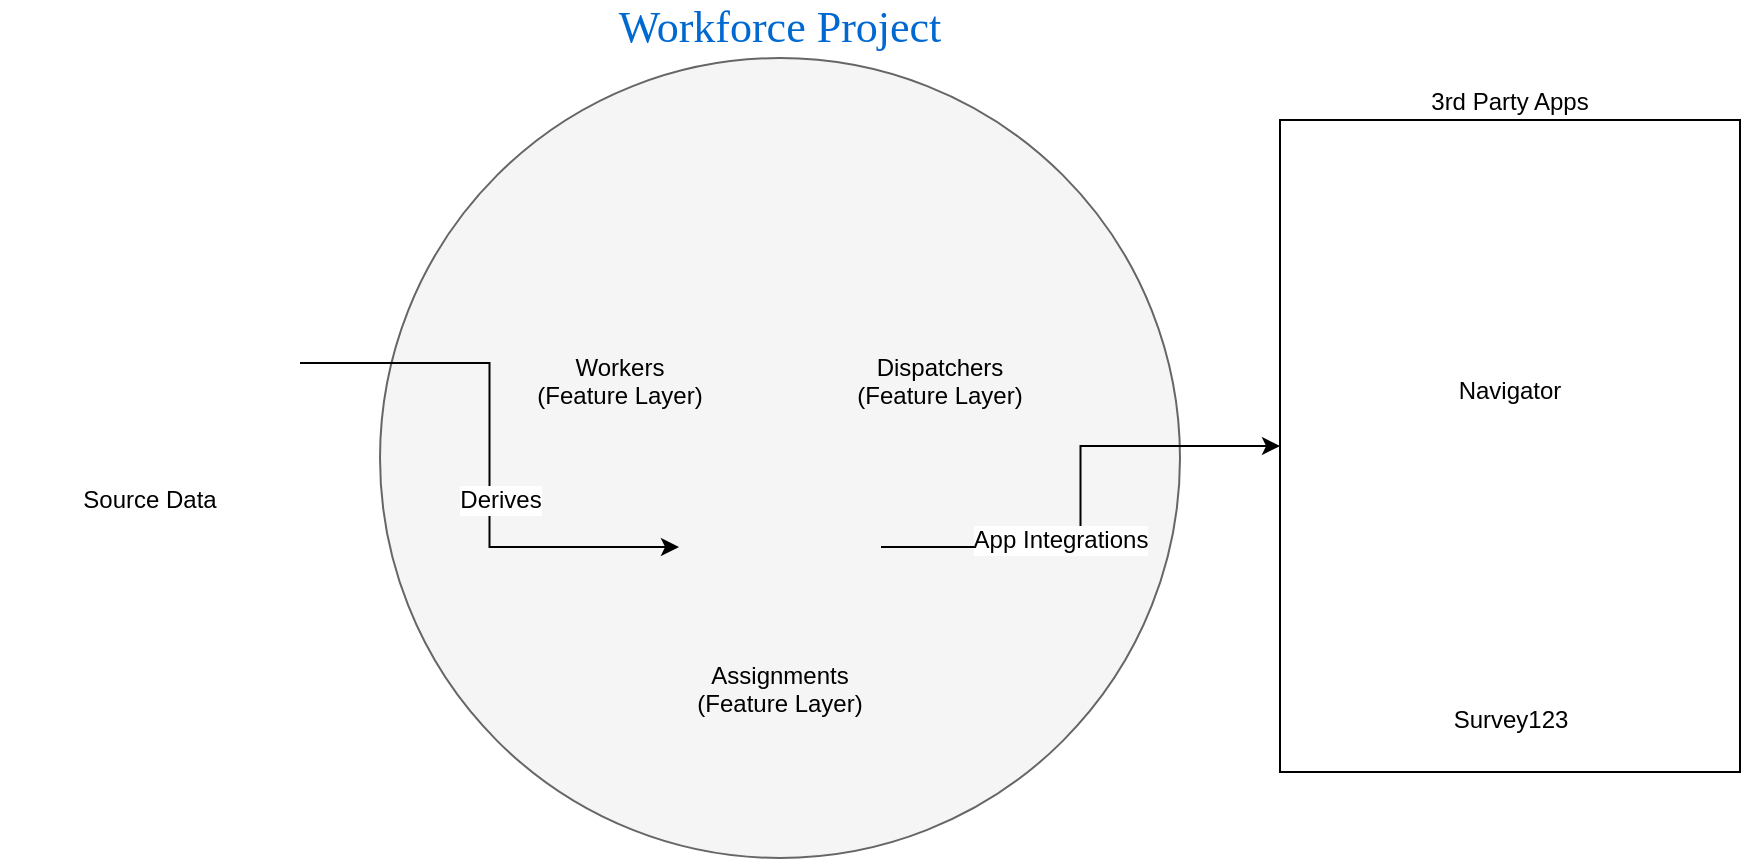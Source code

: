 <mxfile version="11.1.4" type="device"><diagram name="Page-1" id="dd472eb7-4b8b-5cd9-a60b-b15522922e76"><mxGraphModel dx="1086" dy="709" grid="1" gridSize="10" guides="1" tooltips="1" connect="1" arrows="1" fold="1" page="1" pageScale="1" pageWidth="1100" pageHeight="850" background="#ffffff" math="0" shadow="0"><root><mxCell id="0"/><mxCell id="1" parent="0"/><mxCell id="fkv-4YadNPSkAr4I_wWO-13" value="" style="group;labelPosition=center;verticalLabelPosition=top;align=center;verticalAlign=bottom;fillColor=#DAE8FC;strokeColor=#6C8EBF;" parent="1" vertex="1" connectable="0"><mxGeometry x="780" y="211" width="230" height="326" as="geometry"/></mxCell><mxCell id="fkv-4YadNPSkAr4I_wWO-12" value="3rd Party Apps" style="rounded=0;whiteSpace=wrap;html=1;labelPosition=center;verticalLabelPosition=top;align=center;verticalAlign=bottom;" parent="fkv-4YadNPSkAr4I_wWO-13" vertex="1"><mxGeometry width="230" height="326" as="geometry"/></mxCell><mxCell id="fkv-4YadNPSkAr4I_wWO-5" value="Navigator" style="shape=image;imageAspect=0;aspect=fixed;verticalLabelPosition=bottom;verticalAlign=top;image=https://www.esri.com/content/dam/esrisites/common/icons/product-logos/Navigator.png;" parent="fkv-4YadNPSkAr4I_wWO-13" vertex="1"><mxGeometry x="60" y="11.568" width="110" height="110" as="geometry"/></mxCell><mxCell id="fkv-4YadNPSkAr4I_wWO-4" value="Survey123" style="shape=image;imageAspect=0;aspect=fixed;verticalLabelPosition=bottom;verticalAlign=top;image=https://images-na.ssl-images-amazon.com/images/I/61ot3Cx98aL.png;" parent="fkv-4YadNPSkAr4I_wWO-13" vertex="1"><mxGeometry x="60" y="175" width="111" height="111" as="geometry"/></mxCell><mxCell id="374e34682ed331ee-1" value="Workforce Project" style="ellipse;whiteSpace=wrap;html=1;rounded=0;shadow=0;dashed=0;comic=0;fontFamily=Verdana;fontSize=22;fontColor=#0069D1;fillColor=#f5f5f5;strokeColor=#666666;labelPosition=center;verticalLabelPosition=top;align=center;verticalAlign=bottom;" parent="1" vertex="1"><mxGeometry x="330" y="180" width="400" height="400" as="geometry"/></mxCell><mxCell id="fkv-4YadNPSkAr4I_wWO-1" value="Workers&#10;(Feature Layer)" style="shape=image;imageAspect=0;aspect=fixed;verticalLabelPosition=bottom;verticalAlign=top;image=https://cdn2.iconfinder.com/data/icons/web-design-development-vol-5-9/512/Cloud_gps_location_map_server_up-512.png;" parent="1" vertex="1"><mxGeometry x="399.5" y="220" width="101" height="101" as="geometry"/></mxCell><mxCell id="fkv-4YadNPSkAr4I_wWO-2" value="Dispatchers&#10;(Feature Layer)" style="shape=image;imageAspect=0;aspect=fixed;verticalLabelPosition=bottom;verticalAlign=top;image=https://cdn2.iconfinder.com/data/icons/web-design-development-vol-5-9/512/Cloud_gps_location_map_server_up-512.png;" parent="1" vertex="1"><mxGeometry x="559.5" y="220" width="101" height="101" as="geometry"/></mxCell><mxCell id="fkv-4YadNPSkAr4I_wWO-15" style="edgeStyle=orthogonalEdgeStyle;rounded=0;orthogonalLoop=1;jettySize=auto;html=1;" parent="1" source="fkv-4YadNPSkAr4I_wWO-3" target="fkv-4YadNPSkAr4I_wWO-12" edge="1"><mxGeometry relative="1" as="geometry"/></mxCell><mxCell id="fkv-4YadNPSkAr4I_wWO-16" value="App Integrations" style="text;html=1;resizable=0;points=[];align=center;verticalAlign=middle;labelBackgroundColor=#ffffff;" parent="fkv-4YadNPSkAr4I_wWO-15" vertex="1" connectable="0"><mxGeometry x="-0.284" y="4" relative="1" as="geometry"><mxPoint as="offset"/></mxGeometry></mxCell><mxCell id="fkv-4YadNPSkAr4I_wWO-3" value="Assignments&#10;(Feature Layer)" style="shape=image;imageAspect=0;aspect=fixed;verticalLabelPosition=bottom;verticalAlign=top;image=https://cdn2.iconfinder.com/data/icons/web-design-development-vol-5-9/512/Cloud_gps_location_map_server_up-512.png;" parent="1" vertex="1"><mxGeometry x="479.5" y="374" width="101" height="101" as="geometry"/></mxCell><mxCell id="fkv-4YadNPSkAr4I_wWO-11" style="edgeStyle=orthogonalEdgeStyle;rounded=0;orthogonalLoop=1;jettySize=auto;html=1;" parent="1" source="fkv-4YadNPSkAr4I_wWO-10" target="fkv-4YadNPSkAr4I_wWO-3" edge="1"><mxGeometry relative="1" as="geometry"/></mxCell><mxCell id="BW3h8WbwBC2ftIWSMIIy-1" value="Derives" style="text;html=1;resizable=0;points=[];align=center;verticalAlign=middle;labelBackgroundColor=#ffffff;" vertex="1" connectable="0" parent="fkv-4YadNPSkAr4I_wWO-11"><mxGeometry x="0.158" y="5" relative="1" as="geometry"><mxPoint as="offset"/></mxGeometry></mxCell><mxCell id="fkv-4YadNPSkAr4I_wWO-10" value="Source Data" style="shape=image;imageAspect=0;aspect=fixed;verticalLabelPosition=bottom;verticalAlign=top;image=https://www.caspio.com/wp-content/uploads/2015/05/caspio-features-illustr_cloud-data_3_2x.png;" parent="1" vertex="1"><mxGeometry x="140" y="278" width="150" height="109" as="geometry"/></mxCell></root></mxGraphModel></diagram></mxfile>